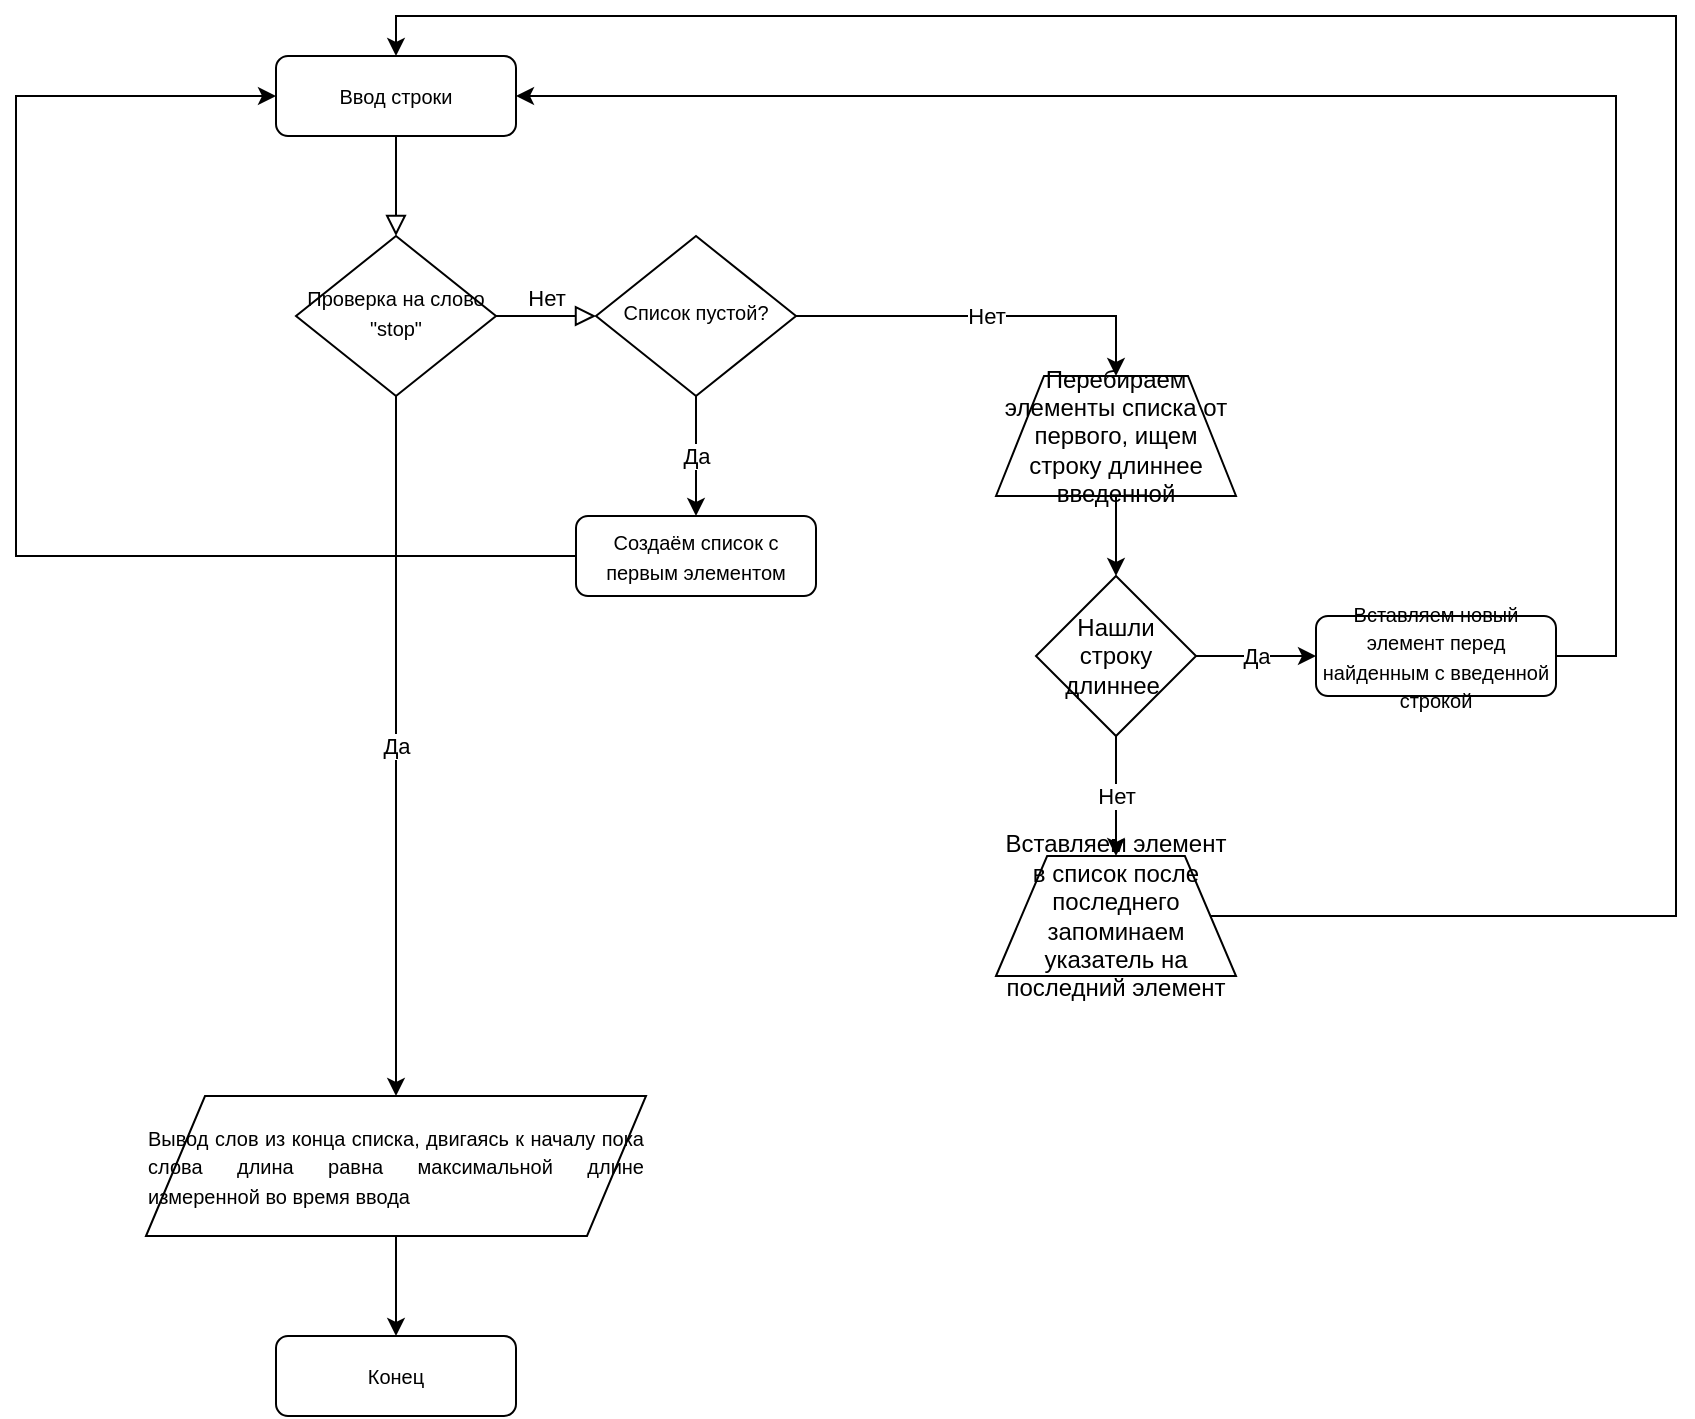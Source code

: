 <mxfile version="13.0.3" type="device"><diagram id="C5RBs43oDa-KdzZeNtuy" name="Page-1"><mxGraphModel dx="1024" dy="592" grid="1" gridSize="10" guides="1" tooltips="1" connect="1" arrows="1" fold="1" page="1" pageScale="1" pageWidth="827" pageHeight="1169" math="0" shadow="0"><root><mxCell id="WIyWlLk6GJQsqaUBKTNV-0"/><mxCell id="WIyWlLk6GJQsqaUBKTNV-1" parent="WIyWlLk6GJQsqaUBKTNV-0"/><mxCell id="WIyWlLk6GJQsqaUBKTNV-2" value="" style="rounded=0;html=1;jettySize=auto;orthogonalLoop=1;fontSize=11;endArrow=block;endFill=0;endSize=8;strokeWidth=1;shadow=0;labelBackgroundColor=none;edgeStyle=orthogonalEdgeStyle;" parent="WIyWlLk6GJQsqaUBKTNV-1" source="WIyWlLk6GJQsqaUBKTNV-3" target="WIyWlLk6GJQsqaUBKTNV-6" edge="1"><mxGeometry relative="1" as="geometry"/></mxCell><mxCell id="WIyWlLk6GJQsqaUBKTNV-3" value="&lt;font style=&quot;font-size: 10px&quot;&gt;Ввод строки&lt;/font&gt;" style="rounded=1;whiteSpace=wrap;html=1;fontSize=12;glass=0;strokeWidth=1;shadow=0;" parent="WIyWlLk6GJQsqaUBKTNV-1" vertex="1"><mxGeometry x="160" y="80" width="120" height="40" as="geometry"/></mxCell><mxCell id="WIyWlLk6GJQsqaUBKTNV-5" value="Нет" style="edgeStyle=orthogonalEdgeStyle;rounded=0;html=1;jettySize=auto;orthogonalLoop=1;fontSize=11;endArrow=block;endFill=0;endSize=8;strokeWidth=1;shadow=0;labelBackgroundColor=none;" parent="WIyWlLk6GJQsqaUBKTNV-1" source="WIyWlLk6GJQsqaUBKTNV-6" edge="1"><mxGeometry y="10" relative="1" as="geometry"><mxPoint as="offset"/><mxPoint x="320" y="210" as="targetPoint"/></mxGeometry></mxCell><mxCell id="aWz3iMRgpl2Xog1ilVbM-6" value="Да" style="edgeStyle=orthogonalEdgeStyle;rounded=0;orthogonalLoop=1;jettySize=auto;html=1;" edge="1" parent="WIyWlLk6GJQsqaUBKTNV-1" source="WIyWlLk6GJQsqaUBKTNV-6" target="aWz3iMRgpl2Xog1ilVbM-0"><mxGeometry relative="1" as="geometry"/></mxCell><mxCell id="WIyWlLk6GJQsqaUBKTNV-6" value="&lt;font style=&quot;font-size: 10px&quot;&gt;Проверка на слово &quot;stop&quot;&lt;/font&gt;" style="rhombus;whiteSpace=wrap;html=1;shadow=0;fontFamily=Helvetica;fontSize=12;align=center;strokeWidth=1;spacing=6;spacingTop=-4;" parent="WIyWlLk6GJQsqaUBKTNV-1" vertex="1"><mxGeometry x="170" y="170" width="100" height="80" as="geometry"/></mxCell><mxCell id="WIyWlLk6GJQsqaUBKTNV-11" value="&lt;font style=&quot;font-size: 10px&quot;&gt;Конец&lt;/font&gt;" style="rounded=1;whiteSpace=wrap;html=1;fontSize=12;glass=0;strokeWidth=1;shadow=0;" parent="WIyWlLk6GJQsqaUBKTNV-1" vertex="1"><mxGeometry x="160" y="720" width="120" height="40" as="geometry"/></mxCell><mxCell id="aWz3iMRgpl2Xog1ilVbM-18" style="edgeStyle=orthogonalEdgeStyle;rounded=0;orthogonalLoop=1;jettySize=auto;html=1;" edge="1" parent="WIyWlLk6GJQsqaUBKTNV-1" source="WIyWlLk6GJQsqaUBKTNV-12" target="WIyWlLk6GJQsqaUBKTNV-3"><mxGeometry relative="1" as="geometry"><Array as="points"><mxPoint x="30" y="330"/><mxPoint x="30" y="100"/></Array></mxGeometry></mxCell><mxCell id="WIyWlLk6GJQsqaUBKTNV-12" value="&lt;font style=&quot;font-size: 10px&quot;&gt;Создаём список с первым элементом&lt;/font&gt;" style="rounded=1;whiteSpace=wrap;html=1;fontSize=12;glass=0;strokeWidth=1;shadow=0;" parent="WIyWlLk6GJQsqaUBKTNV-1" vertex="1"><mxGeometry x="310" y="310" width="120" height="40" as="geometry"/></mxCell><mxCell id="aWz3iMRgpl2Xog1ilVbM-3" style="edgeStyle=orthogonalEdgeStyle;rounded=0;orthogonalLoop=1;jettySize=auto;html=1;entryX=0.5;entryY=0;entryDx=0;entryDy=0;" edge="1" parent="WIyWlLk6GJQsqaUBKTNV-1" source="aWz3iMRgpl2Xog1ilVbM-0" target="WIyWlLk6GJQsqaUBKTNV-11"><mxGeometry relative="1" as="geometry"/></mxCell><mxCell id="aWz3iMRgpl2Xog1ilVbM-0" value="&lt;div style=&quot;text-align: justify&quot;&gt;&lt;span style=&quot;font-size: 10px&quot;&gt;Вывод слов из конца списка, двигаясь к началу пока слова длина равна максимальной длине измеренной во время ввода&lt;/span&gt;&lt;/div&gt;" style="shape=parallelogram;perimeter=parallelogramPerimeter;whiteSpace=wrap;html=1;size=0.118;" vertex="1" parent="WIyWlLk6GJQsqaUBKTNV-1"><mxGeometry x="95" y="600" width="250" height="70" as="geometry"/></mxCell><mxCell id="aWz3iMRgpl2Xog1ilVbM-4" value="Да" style="edgeStyle=orthogonalEdgeStyle;rounded=0;orthogonalLoop=1;jettySize=auto;html=1;entryX=0.5;entryY=0;entryDx=0;entryDy=0;" edge="1" parent="WIyWlLk6GJQsqaUBKTNV-1" source="aWz3iMRgpl2Xog1ilVbM-1" target="WIyWlLk6GJQsqaUBKTNV-12"><mxGeometry relative="1" as="geometry"/></mxCell><mxCell id="aWz3iMRgpl2Xog1ilVbM-14" value="Нет" style="edgeStyle=orthogonalEdgeStyle;rounded=0;orthogonalLoop=1;jettySize=auto;html=1;entryX=0.5;entryY=0;entryDx=0;entryDy=0;" edge="1" parent="WIyWlLk6GJQsqaUBKTNV-1" source="aWz3iMRgpl2Xog1ilVbM-1" target="aWz3iMRgpl2Xog1ilVbM-7"><mxGeometry relative="1" as="geometry"/></mxCell><mxCell id="aWz3iMRgpl2Xog1ilVbM-1" value="&lt;font style=&quot;font-size: 10px&quot;&gt;Список пустой?&lt;/font&gt;" style="rhombus;whiteSpace=wrap;html=1;shadow=0;fontFamily=Helvetica;fontSize=12;align=center;strokeWidth=1;spacing=6;spacingTop=-4;" vertex="1" parent="WIyWlLk6GJQsqaUBKTNV-1"><mxGeometry x="320" y="170" width="100" height="80" as="geometry"/></mxCell><mxCell id="aWz3iMRgpl2Xog1ilVbM-13" style="edgeStyle=orthogonalEdgeStyle;rounded=0;orthogonalLoop=1;jettySize=auto;html=1;entryX=0.5;entryY=0;entryDx=0;entryDy=0;" edge="1" parent="WIyWlLk6GJQsqaUBKTNV-1" source="aWz3iMRgpl2Xog1ilVbM-7" target="aWz3iMRgpl2Xog1ilVbM-8"><mxGeometry relative="1" as="geometry"/></mxCell><mxCell id="aWz3iMRgpl2Xog1ilVbM-7" value="Перебираем элементы списка от первого, ищем строку длиннее введенной" style="shape=trapezoid;perimeter=trapezoidPerimeter;whiteSpace=wrap;html=1;" vertex="1" parent="WIyWlLk6GJQsqaUBKTNV-1"><mxGeometry x="520" y="240" width="120" height="60" as="geometry"/></mxCell><mxCell id="aWz3iMRgpl2Xog1ilVbM-11" value="Да" style="edgeStyle=orthogonalEdgeStyle;rounded=0;orthogonalLoop=1;jettySize=auto;html=1;exitX=1;exitY=0.5;exitDx=0;exitDy=0;" edge="1" parent="WIyWlLk6GJQsqaUBKTNV-1" source="aWz3iMRgpl2Xog1ilVbM-8" target="aWz3iMRgpl2Xog1ilVbM-10"><mxGeometry relative="1" as="geometry"/></mxCell><mxCell id="aWz3iMRgpl2Xog1ilVbM-15" value="Нет" style="edgeStyle=orthogonalEdgeStyle;rounded=0;orthogonalLoop=1;jettySize=auto;html=1;entryX=0.5;entryY=0;entryDx=0;entryDy=0;" edge="1" parent="WIyWlLk6GJQsqaUBKTNV-1" source="aWz3iMRgpl2Xog1ilVbM-8" target="aWz3iMRgpl2Xog1ilVbM-9"><mxGeometry relative="1" as="geometry"/></mxCell><mxCell id="aWz3iMRgpl2Xog1ilVbM-8" value="Нашли строку длиннее&amp;nbsp;" style="rhombus;whiteSpace=wrap;html=1;" vertex="1" parent="WIyWlLk6GJQsqaUBKTNV-1"><mxGeometry x="540" y="340" width="80" height="80" as="geometry"/></mxCell><mxCell id="aWz3iMRgpl2Xog1ilVbM-16" style="edgeStyle=orthogonalEdgeStyle;rounded=0;orthogonalLoop=1;jettySize=auto;html=1;entryX=0.5;entryY=0;entryDx=0;entryDy=0;" edge="1" parent="WIyWlLk6GJQsqaUBKTNV-1" source="aWz3iMRgpl2Xog1ilVbM-9" target="WIyWlLk6GJQsqaUBKTNV-3"><mxGeometry relative="1" as="geometry"><Array as="points"><mxPoint x="860" y="510"/><mxPoint x="860" y="60"/><mxPoint x="220" y="60"/></Array></mxGeometry></mxCell><mxCell id="aWz3iMRgpl2Xog1ilVbM-9" value="Вставляем элемент в список после последнего запоминаем указатель на последний элемент" style="shape=trapezoid;perimeter=trapezoidPerimeter;whiteSpace=wrap;html=1;rotation=0;size=0.213;" vertex="1" parent="WIyWlLk6GJQsqaUBKTNV-1"><mxGeometry x="520" y="480" width="120" height="60" as="geometry"/></mxCell><mxCell id="aWz3iMRgpl2Xog1ilVbM-17" style="edgeStyle=orthogonalEdgeStyle;rounded=0;orthogonalLoop=1;jettySize=auto;html=1;entryX=1;entryY=0.5;entryDx=0;entryDy=0;" edge="1" parent="WIyWlLk6GJQsqaUBKTNV-1" source="aWz3iMRgpl2Xog1ilVbM-10" target="WIyWlLk6GJQsqaUBKTNV-3"><mxGeometry relative="1" as="geometry"><mxPoint x="220" y="80" as="targetPoint"/><Array as="points"><mxPoint x="830" y="380"/><mxPoint x="830" y="100"/></Array></mxGeometry></mxCell><mxCell id="aWz3iMRgpl2Xog1ilVbM-10" value="&lt;font style=&quot;font-size: 10px&quot;&gt;Вставляем новый элемент перед найденным с введенной строкой&lt;/font&gt;" style="rounded=1;whiteSpace=wrap;html=1;fontSize=12;glass=0;strokeWidth=1;shadow=0;" vertex="1" parent="WIyWlLk6GJQsqaUBKTNV-1"><mxGeometry x="680" y="360" width="120" height="40" as="geometry"/></mxCell></root></mxGraphModel></diagram></mxfile>